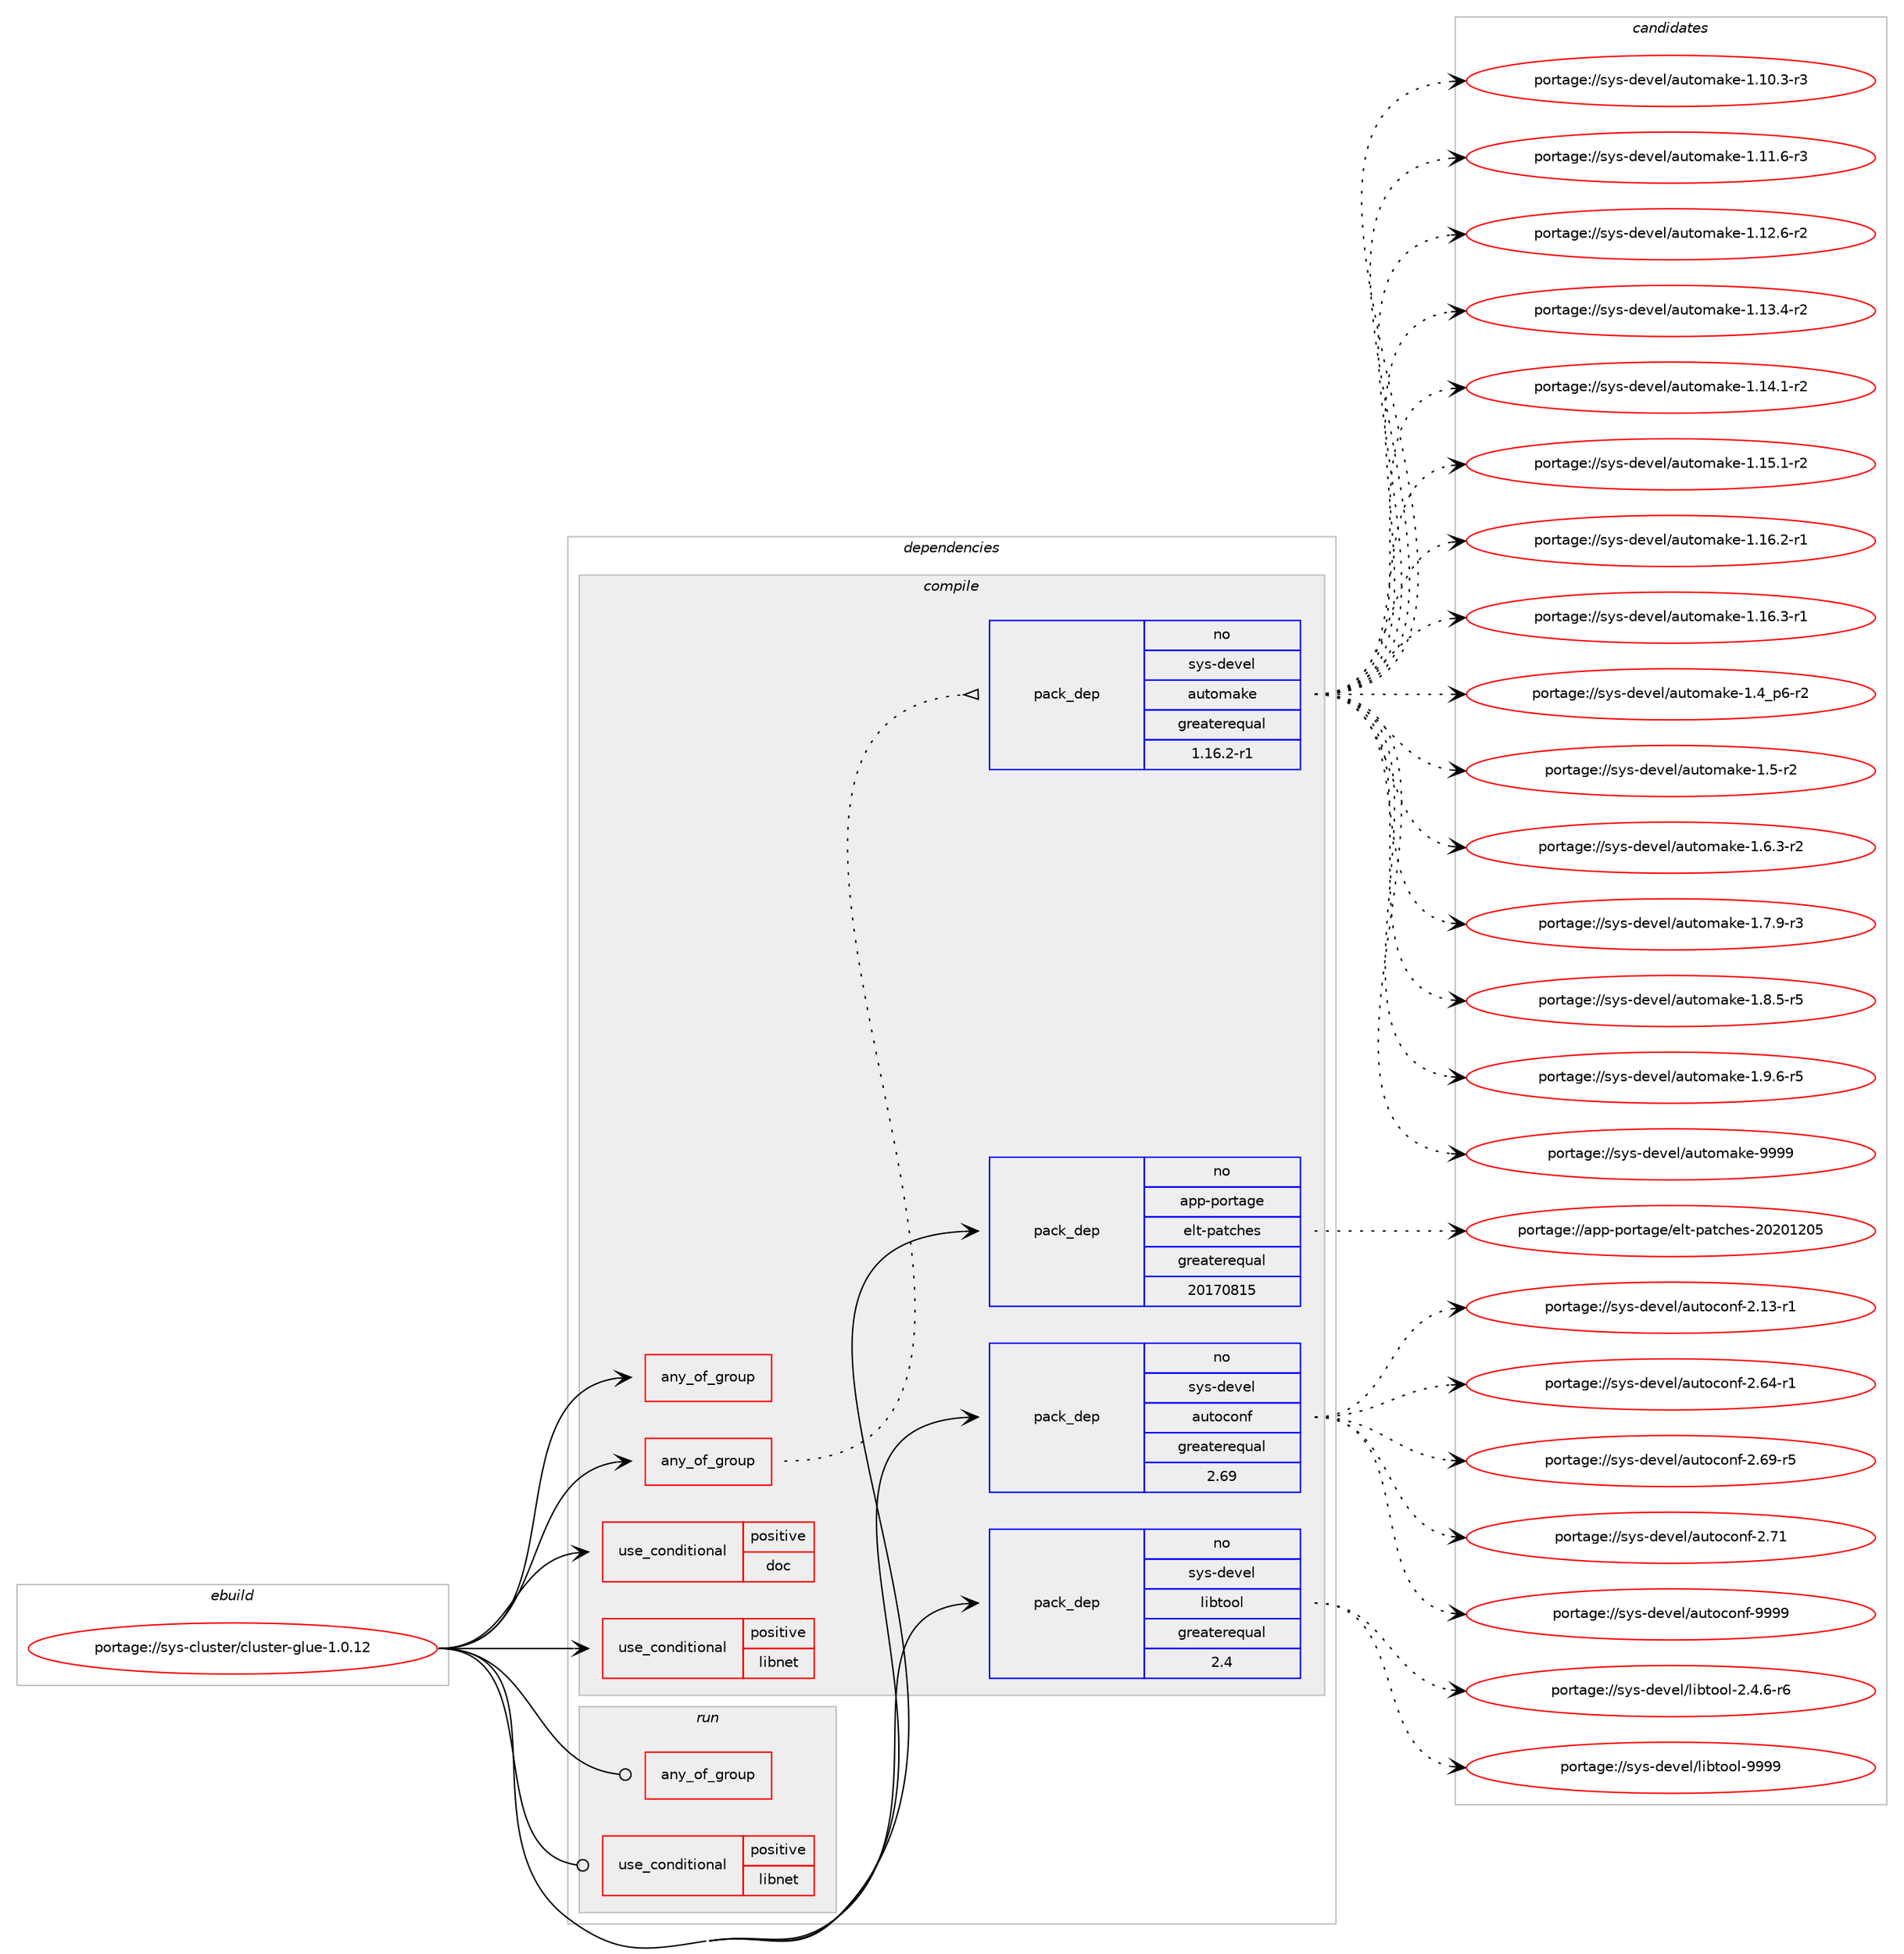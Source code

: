 digraph prolog {

# *************
# Graph options
# *************

newrank=true;
concentrate=true;
compound=true;
graph [rankdir=LR,fontname=Helvetica,fontsize=10,ranksep=1.5];#, ranksep=2.5, nodesep=0.2];
edge  [arrowhead=vee];
node  [fontname=Helvetica,fontsize=10];

# **********
# The ebuild
# **********

subgraph cluster_leftcol {
color=gray;
rank=same;
label=<<i>ebuild</i>>;
id [label="portage://sys-cluster/cluster-glue-1.0.12", color=red, width=4, href="../sys-cluster/cluster-glue-1.0.12.svg"];
}

# ****************
# The dependencies
# ****************

subgraph cluster_midcol {
color=gray;
label=<<i>dependencies</i>>;
subgraph cluster_compile {
fillcolor="#eeeeee";
style=filled;
label=<<i>compile</i>>;
subgraph any18 {
dependency549 [label=<<TABLE BORDER="0" CELLBORDER="1" CELLSPACING="0" CELLPADDING="4"><TR><TD CELLPADDING="10">any_of_group</TD></TR></TABLE>>, shape=none, color=red];# *** BEGIN UNKNOWN DEPENDENCY TYPE (TODO) ***
# dependency549 -> package_dependency(portage://sys-cluster/cluster-glue-1.0.12,install,no,net-misc,netkit-telnetd,none,[,,],[],[])
# *** END UNKNOWN DEPENDENCY TYPE (TODO) ***

# *** BEGIN UNKNOWN DEPENDENCY TYPE (TODO) ***
# dependency549 -> package_dependency(portage://sys-cluster/cluster-glue-1.0.12,install,no,net-misc,telnet-bsd,none,[,,],[],[])
# *** END UNKNOWN DEPENDENCY TYPE (TODO) ***

}
id:e -> dependency549:w [weight=20,style="solid",arrowhead="vee"];
subgraph any19 {
dependency550 [label=<<TABLE BORDER="0" CELLBORDER="1" CELLSPACING="0" CELLPADDING="4"><TR><TD CELLPADDING="10">any_of_group</TD></TR></TABLE>>, shape=none, color=red];subgraph pack279 {
dependency551 [label=<<TABLE BORDER="0" CELLBORDER="1" CELLSPACING="0" CELLPADDING="4" WIDTH="220"><TR><TD ROWSPAN="6" CELLPADDING="30">pack_dep</TD></TR><TR><TD WIDTH="110">no</TD></TR><TR><TD>sys-devel</TD></TR><TR><TD>automake</TD></TR><TR><TD>greaterequal</TD></TR><TR><TD>1.16.2-r1</TD></TR></TABLE>>, shape=none, color=blue];
}
dependency550:e -> dependency551:w [weight=20,style="dotted",arrowhead="oinv"];
}
id:e -> dependency550:w [weight=20,style="solid",arrowhead="vee"];
subgraph cond254 {
dependency552 [label=<<TABLE BORDER="0" CELLBORDER="1" CELLSPACING="0" CELLPADDING="4"><TR><TD ROWSPAN="3" CELLPADDING="10">use_conditional</TD></TR><TR><TD>positive</TD></TR><TR><TD>doc</TD></TR></TABLE>>, shape=none, color=red];
# *** BEGIN UNKNOWN DEPENDENCY TYPE (TODO) ***
# dependency552 -> package_dependency(portage://sys-cluster/cluster-glue-1.0.12,install,no,dev-libs,libxslt,none,[,,],[],[])
# *** END UNKNOWN DEPENDENCY TYPE (TODO) ***

# *** BEGIN UNKNOWN DEPENDENCY TYPE (TODO) ***
# dependency552 -> package_dependency(portage://sys-cluster/cluster-glue-1.0.12,install,no,app-text,docbook-xsl-stylesheets,none,[,,],[],[])
# *** END UNKNOWN DEPENDENCY TYPE (TODO) ***

}
id:e -> dependency552:w [weight=20,style="solid",arrowhead="vee"];
subgraph cond255 {
dependency553 [label=<<TABLE BORDER="0" CELLBORDER="1" CELLSPACING="0" CELLPADDING="4"><TR><TD ROWSPAN="3" CELLPADDING="10">use_conditional</TD></TR><TR><TD>positive</TD></TR><TR><TD>libnet</TD></TR></TABLE>>, shape=none, color=red];
# *** BEGIN UNKNOWN DEPENDENCY TYPE (TODO) ***
# dependency553 -> package_dependency(portage://sys-cluster/cluster-glue-1.0.12,install,no,net-libs,libnet,none,[,,],[slot(1.1)],[])
# *** END UNKNOWN DEPENDENCY TYPE (TODO) ***

}
id:e -> dependency553:w [weight=20,style="solid",arrowhead="vee"];
# *** BEGIN UNKNOWN DEPENDENCY TYPE (TODO) ***
# id -> package_dependency(portage://sys-cluster/cluster-glue-1.0.12,install,no,app-arch,bzip2,none,[,,],[],[])
# *** END UNKNOWN DEPENDENCY TYPE (TODO) ***

subgraph pack280 {
dependency554 [label=<<TABLE BORDER="0" CELLBORDER="1" CELLSPACING="0" CELLPADDING="4" WIDTH="220"><TR><TD ROWSPAN="6" CELLPADDING="30">pack_dep</TD></TR><TR><TD WIDTH="110">no</TD></TR><TR><TD>app-portage</TD></TR><TR><TD>elt-patches</TD></TR><TR><TD>greaterequal</TD></TR><TR><TD>20170815</TD></TR></TABLE>>, shape=none, color=blue];
}
id:e -> dependency554:w [weight=20,style="solid",arrowhead="vee"];
# *** BEGIN UNKNOWN DEPENDENCY TYPE (TODO) ***
# id -> package_dependency(portage://sys-cluster/cluster-glue-1.0.12,install,no,app-text,asciidoc,none,[,,],[],[])
# *** END UNKNOWN DEPENDENCY TYPE (TODO) ***

# *** BEGIN UNKNOWN DEPENDENCY TYPE (TODO) ***
# id -> package_dependency(portage://sys-cluster/cluster-glue-1.0.12,install,no,app-text,docbook-xml-dtd,none,[,,],[slot(4.4)],[])
# *** END UNKNOWN DEPENDENCY TYPE (TODO) ***

# *** BEGIN UNKNOWN DEPENDENCY TYPE (TODO) ***
# id -> package_dependency(portage://sys-cluster/cluster-glue-1.0.12,install,no,dev-libs,glib,none,[,,],[slot(2)],[])
# *** END UNKNOWN DEPENDENCY TYPE (TODO) ***

# *** BEGIN UNKNOWN DEPENDENCY TYPE (TODO) ***
# id -> package_dependency(portage://sys-cluster/cluster-glue-1.0.12,install,no,dev-libs,libaio,none,[,,],[],[])
# *** END UNKNOWN DEPENDENCY TYPE (TODO) ***

# *** BEGIN UNKNOWN DEPENDENCY TYPE (TODO) ***
# id -> package_dependency(portage://sys-cluster/cluster-glue-1.0.12,install,no,dev-libs,libxml2,none,[,,],[],[])
# *** END UNKNOWN DEPENDENCY TYPE (TODO) ***

# *** BEGIN UNKNOWN DEPENDENCY TYPE (TODO) ***
# id -> package_dependency(portage://sys-cluster/cluster-glue-1.0.12,install,no,net-misc,curl,none,[,,],[],[])
# *** END UNKNOWN DEPENDENCY TYPE (TODO) ***

# *** BEGIN UNKNOWN DEPENDENCY TYPE (TODO) ***
# id -> package_dependency(portage://sys-cluster/cluster-glue-1.0.12,install,no,net-misc,iputils,none,[,,],[],[])
# *** END UNKNOWN DEPENDENCY TYPE (TODO) ***

subgraph pack281 {
dependency555 [label=<<TABLE BORDER="0" CELLBORDER="1" CELLSPACING="0" CELLPADDING="4" WIDTH="220"><TR><TD ROWSPAN="6" CELLPADDING="30">pack_dep</TD></TR><TR><TD WIDTH="110">no</TD></TR><TR><TD>sys-devel</TD></TR><TR><TD>autoconf</TD></TR><TR><TD>greaterequal</TD></TR><TR><TD>2.69</TD></TR></TABLE>>, shape=none, color=blue];
}
id:e -> dependency555:w [weight=20,style="solid",arrowhead="vee"];
# *** BEGIN UNKNOWN DEPENDENCY TYPE (TODO) ***
# id -> package_dependency(portage://sys-cluster/cluster-glue-1.0.12,install,no,sys-devel,gnuconfig,none,[,,],[],[])
# *** END UNKNOWN DEPENDENCY TYPE (TODO) ***

subgraph pack282 {
dependency556 [label=<<TABLE BORDER="0" CELLBORDER="1" CELLSPACING="0" CELLPADDING="4" WIDTH="220"><TR><TD ROWSPAN="6" CELLPADDING="30">pack_dep</TD></TR><TR><TD WIDTH="110">no</TD></TR><TR><TD>sys-devel</TD></TR><TR><TD>libtool</TD></TR><TR><TD>greaterequal</TD></TR><TR><TD>2.4</TD></TR></TABLE>>, shape=none, color=blue];
}
id:e -> dependency556:w [weight=20,style="solid",arrowhead="vee"];
}
subgraph cluster_compileandrun {
fillcolor="#eeeeee";
style=filled;
label=<<i>compile and run</i>>;
}
subgraph cluster_run {
fillcolor="#eeeeee";
style=filled;
label=<<i>run</i>>;
subgraph any20 {
dependency557 [label=<<TABLE BORDER="0" CELLBORDER="1" CELLSPACING="0" CELLPADDING="4"><TR><TD CELLPADDING="10">any_of_group</TD></TR></TABLE>>, shape=none, color=red];# *** BEGIN UNKNOWN DEPENDENCY TYPE (TODO) ***
# dependency557 -> package_dependency(portage://sys-cluster/cluster-glue-1.0.12,run,no,net-misc,netkit-telnetd,none,[,,],[],[])
# *** END UNKNOWN DEPENDENCY TYPE (TODO) ***

# *** BEGIN UNKNOWN DEPENDENCY TYPE (TODO) ***
# dependency557 -> package_dependency(portage://sys-cluster/cluster-glue-1.0.12,run,no,net-misc,telnet-bsd,none,[,,],[],[])
# *** END UNKNOWN DEPENDENCY TYPE (TODO) ***

}
id:e -> dependency557:w [weight=20,style="solid",arrowhead="odot"];
subgraph cond256 {
dependency558 [label=<<TABLE BORDER="0" CELLBORDER="1" CELLSPACING="0" CELLPADDING="4"><TR><TD ROWSPAN="3" CELLPADDING="10">use_conditional</TD></TR><TR><TD>positive</TD></TR><TR><TD>libnet</TD></TR></TABLE>>, shape=none, color=red];
# *** BEGIN UNKNOWN DEPENDENCY TYPE (TODO) ***
# dependency558 -> package_dependency(portage://sys-cluster/cluster-glue-1.0.12,run,no,net-libs,libnet,none,[,,],[slot(1.1)],[])
# *** END UNKNOWN DEPENDENCY TYPE (TODO) ***

}
id:e -> dependency558:w [weight=20,style="solid",arrowhead="odot"];
# *** BEGIN UNKNOWN DEPENDENCY TYPE (TODO) ***
# id -> package_dependency(portage://sys-cluster/cluster-glue-1.0.12,run,no,app-arch,bzip2,none,[,,],[],[])
# *** END UNKNOWN DEPENDENCY TYPE (TODO) ***

# *** BEGIN UNKNOWN DEPENDENCY TYPE (TODO) ***
# id -> package_dependency(portage://sys-cluster/cluster-glue-1.0.12,run,no,app-text,asciidoc,none,[,,],[],[])
# *** END UNKNOWN DEPENDENCY TYPE (TODO) ***

# *** BEGIN UNKNOWN DEPENDENCY TYPE (TODO) ***
# id -> package_dependency(portage://sys-cluster/cluster-glue-1.0.12,run,no,app-text,docbook-xml-dtd,none,[,,],[slot(4.4)],[])
# *** END UNKNOWN DEPENDENCY TYPE (TODO) ***

# *** BEGIN UNKNOWN DEPENDENCY TYPE (TODO) ***
# id -> package_dependency(portage://sys-cluster/cluster-glue-1.0.12,run,no,dev-libs,glib,none,[,,],[slot(2)],[])
# *** END UNKNOWN DEPENDENCY TYPE (TODO) ***

# *** BEGIN UNKNOWN DEPENDENCY TYPE (TODO) ***
# id -> package_dependency(portage://sys-cluster/cluster-glue-1.0.12,run,no,dev-libs,libaio,none,[,,],[],[])
# *** END UNKNOWN DEPENDENCY TYPE (TODO) ***

# *** BEGIN UNKNOWN DEPENDENCY TYPE (TODO) ***
# id -> package_dependency(portage://sys-cluster/cluster-glue-1.0.12,run,no,dev-libs,libxml2,none,[,,],[],[])
# *** END UNKNOWN DEPENDENCY TYPE (TODO) ***

# *** BEGIN UNKNOWN DEPENDENCY TYPE (TODO) ***
# id -> package_dependency(portage://sys-cluster/cluster-glue-1.0.12,run,no,net-misc,curl,none,[,,],[],[])
# *** END UNKNOWN DEPENDENCY TYPE (TODO) ***

# *** BEGIN UNKNOWN DEPENDENCY TYPE (TODO) ***
# id -> package_dependency(portage://sys-cluster/cluster-glue-1.0.12,run,no,net-misc,iputils,none,[,,],[],[])
# *** END UNKNOWN DEPENDENCY TYPE (TODO) ***

}
}

# **************
# The candidates
# **************

subgraph cluster_choices {
rank=same;
color=gray;
label=<<i>candidates</i>>;

subgraph choice279 {
color=black;
nodesep=1;
choice11512111545100101118101108479711711611110997107101454946494846514511451 [label="portage://sys-devel/automake-1.10.3-r3", color=red, width=4,href="../sys-devel/automake-1.10.3-r3.svg"];
choice11512111545100101118101108479711711611110997107101454946494946544511451 [label="portage://sys-devel/automake-1.11.6-r3", color=red, width=4,href="../sys-devel/automake-1.11.6-r3.svg"];
choice11512111545100101118101108479711711611110997107101454946495046544511450 [label="portage://sys-devel/automake-1.12.6-r2", color=red, width=4,href="../sys-devel/automake-1.12.6-r2.svg"];
choice11512111545100101118101108479711711611110997107101454946495146524511450 [label="portage://sys-devel/automake-1.13.4-r2", color=red, width=4,href="../sys-devel/automake-1.13.4-r2.svg"];
choice11512111545100101118101108479711711611110997107101454946495246494511450 [label="portage://sys-devel/automake-1.14.1-r2", color=red, width=4,href="../sys-devel/automake-1.14.1-r2.svg"];
choice11512111545100101118101108479711711611110997107101454946495346494511450 [label="portage://sys-devel/automake-1.15.1-r2", color=red, width=4,href="../sys-devel/automake-1.15.1-r2.svg"];
choice11512111545100101118101108479711711611110997107101454946495446504511449 [label="portage://sys-devel/automake-1.16.2-r1", color=red, width=4,href="../sys-devel/automake-1.16.2-r1.svg"];
choice11512111545100101118101108479711711611110997107101454946495446514511449 [label="portage://sys-devel/automake-1.16.3-r1", color=red, width=4,href="../sys-devel/automake-1.16.3-r1.svg"];
choice115121115451001011181011084797117116111109971071014549465295112544511450 [label="portage://sys-devel/automake-1.4_p6-r2", color=red, width=4,href="../sys-devel/automake-1.4_p6-r2.svg"];
choice11512111545100101118101108479711711611110997107101454946534511450 [label="portage://sys-devel/automake-1.5-r2", color=red, width=4,href="../sys-devel/automake-1.5-r2.svg"];
choice115121115451001011181011084797117116111109971071014549465446514511450 [label="portage://sys-devel/automake-1.6.3-r2", color=red, width=4,href="../sys-devel/automake-1.6.3-r2.svg"];
choice115121115451001011181011084797117116111109971071014549465546574511451 [label="portage://sys-devel/automake-1.7.9-r3", color=red, width=4,href="../sys-devel/automake-1.7.9-r3.svg"];
choice115121115451001011181011084797117116111109971071014549465646534511453 [label="portage://sys-devel/automake-1.8.5-r5", color=red, width=4,href="../sys-devel/automake-1.8.5-r5.svg"];
choice115121115451001011181011084797117116111109971071014549465746544511453 [label="portage://sys-devel/automake-1.9.6-r5", color=red, width=4,href="../sys-devel/automake-1.9.6-r5.svg"];
choice115121115451001011181011084797117116111109971071014557575757 [label="portage://sys-devel/automake-9999", color=red, width=4,href="../sys-devel/automake-9999.svg"];
dependency551:e -> choice11512111545100101118101108479711711611110997107101454946494846514511451:w [style=dotted,weight="100"];
dependency551:e -> choice11512111545100101118101108479711711611110997107101454946494946544511451:w [style=dotted,weight="100"];
dependency551:e -> choice11512111545100101118101108479711711611110997107101454946495046544511450:w [style=dotted,weight="100"];
dependency551:e -> choice11512111545100101118101108479711711611110997107101454946495146524511450:w [style=dotted,weight="100"];
dependency551:e -> choice11512111545100101118101108479711711611110997107101454946495246494511450:w [style=dotted,weight="100"];
dependency551:e -> choice11512111545100101118101108479711711611110997107101454946495346494511450:w [style=dotted,weight="100"];
dependency551:e -> choice11512111545100101118101108479711711611110997107101454946495446504511449:w [style=dotted,weight="100"];
dependency551:e -> choice11512111545100101118101108479711711611110997107101454946495446514511449:w [style=dotted,weight="100"];
dependency551:e -> choice115121115451001011181011084797117116111109971071014549465295112544511450:w [style=dotted,weight="100"];
dependency551:e -> choice11512111545100101118101108479711711611110997107101454946534511450:w [style=dotted,weight="100"];
dependency551:e -> choice115121115451001011181011084797117116111109971071014549465446514511450:w [style=dotted,weight="100"];
dependency551:e -> choice115121115451001011181011084797117116111109971071014549465546574511451:w [style=dotted,weight="100"];
dependency551:e -> choice115121115451001011181011084797117116111109971071014549465646534511453:w [style=dotted,weight="100"];
dependency551:e -> choice115121115451001011181011084797117116111109971071014549465746544511453:w [style=dotted,weight="100"];
dependency551:e -> choice115121115451001011181011084797117116111109971071014557575757:w [style=dotted,weight="100"];
}
subgraph choice280 {
color=black;
nodesep=1;
choice97112112451121111141169710310147101108116451129711699104101115455048504849504853 [label="portage://app-portage/elt-patches-20201205", color=red, width=4,href="../app-portage/elt-patches-20201205.svg"];
dependency554:e -> choice97112112451121111141169710310147101108116451129711699104101115455048504849504853:w [style=dotted,weight="100"];
}
subgraph choice281 {
color=black;
nodesep=1;
choice1151211154510010111810110847971171161119911111010245504649514511449 [label="portage://sys-devel/autoconf-2.13-r1", color=red, width=4,href="../sys-devel/autoconf-2.13-r1.svg"];
choice1151211154510010111810110847971171161119911111010245504654524511449 [label="portage://sys-devel/autoconf-2.64-r1", color=red, width=4,href="../sys-devel/autoconf-2.64-r1.svg"];
choice1151211154510010111810110847971171161119911111010245504654574511453 [label="portage://sys-devel/autoconf-2.69-r5", color=red, width=4,href="../sys-devel/autoconf-2.69-r5.svg"];
choice115121115451001011181011084797117116111991111101024550465549 [label="portage://sys-devel/autoconf-2.71", color=red, width=4,href="../sys-devel/autoconf-2.71.svg"];
choice115121115451001011181011084797117116111991111101024557575757 [label="portage://sys-devel/autoconf-9999", color=red, width=4,href="../sys-devel/autoconf-9999.svg"];
dependency555:e -> choice1151211154510010111810110847971171161119911111010245504649514511449:w [style=dotted,weight="100"];
dependency555:e -> choice1151211154510010111810110847971171161119911111010245504654524511449:w [style=dotted,weight="100"];
dependency555:e -> choice1151211154510010111810110847971171161119911111010245504654574511453:w [style=dotted,weight="100"];
dependency555:e -> choice115121115451001011181011084797117116111991111101024550465549:w [style=dotted,weight="100"];
dependency555:e -> choice115121115451001011181011084797117116111991111101024557575757:w [style=dotted,weight="100"];
}
subgraph choice282 {
color=black;
nodesep=1;
choice1151211154510010111810110847108105981161111111084550465246544511454 [label="portage://sys-devel/libtool-2.4.6-r6", color=red, width=4,href="../sys-devel/libtool-2.4.6-r6.svg"];
choice1151211154510010111810110847108105981161111111084557575757 [label="portage://sys-devel/libtool-9999", color=red, width=4,href="../sys-devel/libtool-9999.svg"];
dependency556:e -> choice1151211154510010111810110847108105981161111111084550465246544511454:w [style=dotted,weight="100"];
dependency556:e -> choice1151211154510010111810110847108105981161111111084557575757:w [style=dotted,weight="100"];
}
}

}
